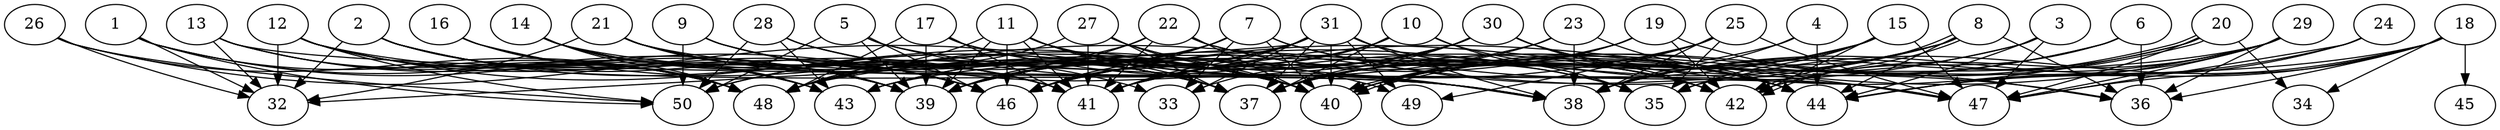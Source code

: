 // DAG automatically generated by daggen at Thu Oct  3 14:07:57 2019
// ./daggen --dot -n 50 --ccr 0.5 --fat 0.9 --regular 0.9 --density 0.5 --mindata 5242880 --maxdata 52428800 
digraph G {
  1 [size="30398464", alpha="0.20", expect_size="15199232"] 
  1 -> 32 [size ="15199232"]
  1 -> 39 [size ="15199232"]
  1 -> 46 [size ="15199232"]
  1 -> 48 [size ="15199232"]
  1 -> 50 [size ="15199232"]
  2 [size="87154688", alpha="0.05", expect_size="43577344"] 
  2 -> 32 [size ="43577344"]
  2 -> 37 [size ="43577344"]
  2 -> 39 [size ="43577344"]
  2 -> 41 [size ="43577344"]
  2 -> 43 [size ="43577344"]
  2 -> 46 [size ="43577344"]
  2 -> 48 [size ="43577344"]
  3 [size="80093184", alpha="0.07", expect_size="40046592"] 
  3 -> 40 [size ="40046592"]
  3 -> 44 [size ="40046592"]
  3 -> 46 [size ="40046592"]
  3 -> 47 [size ="40046592"]
  4 [size="62486528", alpha="0.19", expect_size="31243264"] 
  4 -> 37 [size ="31243264"]
  4 -> 38 [size ="31243264"]
  4 -> 44 [size ="31243264"]
  5 [size="38791168", alpha="0.18", expect_size="19395584"] 
  5 -> 39 [size ="19395584"]
  5 -> 42 [size ="19395584"]
  5 -> 46 [size ="19395584"]
  5 -> 47 [size ="19395584"]
  5 -> 50 [size ="19395584"]
  6 [size="12627968", alpha="0.09", expect_size="6313984"] 
  6 -> 36 [size ="6313984"]
  6 -> 37 [size ="6313984"]
  6 -> 40 [size ="6313984"]
  6 -> 42 [size ="6313984"]
  7 [size="18169856", alpha="0.12", expect_size="9084928"] 
  7 -> 33 [size ="9084928"]
  7 -> 36 [size ="9084928"]
  7 -> 39 [size ="9084928"]
  7 -> 40 [size ="9084928"]
  7 -> 42 [size ="9084928"]
  7 -> 46 [size ="9084928"]
  7 -> 48 [size ="9084928"]
  8 [size="87306240", alpha="0.19", expect_size="43653120"] 
  8 -> 36 [size ="43653120"]
  8 -> 38 [size ="43653120"]
  8 -> 41 [size ="43653120"]
  8 -> 42 [size ="43653120"]
  8 -> 42 [size ="43653120"]
  8 -> 44 [size ="43653120"]
  8 -> 48 [size ="43653120"]
  9 [size="47798272", alpha="0.18", expect_size="23899136"] 
  9 -> 37 [size ="23899136"]
  9 -> 40 [size ="23899136"]
  9 -> 41 [size ="23899136"]
  9 -> 50 [size ="23899136"]
  10 [size="19415040", alpha="0.03", expect_size="9707520"] 
  10 -> 35 [size ="9707520"]
  10 -> 37 [size ="9707520"]
  10 -> 41 [size ="9707520"]
  10 -> 43 [size ="9707520"]
  10 -> 44 [size ="9707520"]
  10 -> 46 [size ="9707520"]
  11 [size="94562304", alpha="0.07", expect_size="47281152"] 
  11 -> 35 [size ="47281152"]
  11 -> 37 [size ="47281152"]
  11 -> 38 [size ="47281152"]
  11 -> 39 [size ="47281152"]
  11 -> 40 [size ="47281152"]
  11 -> 41 [size ="47281152"]
  11 -> 46 [size ="47281152"]
  11 -> 48 [size ="47281152"]
  12 [size="94449664", alpha="0.05", expect_size="47224832"] 
  12 -> 32 [size ="47224832"]
  12 -> 38 [size ="47224832"]
  12 -> 40 [size ="47224832"]
  12 -> 43 [size ="47224832"]
  12 -> 46 [size ="47224832"]
  12 -> 48 [size ="47224832"]
  12 -> 50 [size ="47224832"]
  13 [size="25460736", alpha="0.05", expect_size="12730368"] 
  13 -> 32 [size ="12730368"]
  13 -> 39 [size ="12730368"]
  13 -> 43 [size ="12730368"]
  13 -> 47 [size ="12730368"]
  13 -> 48 [size ="12730368"]
  14 [size="56866816", alpha="0.18", expect_size="28433408"] 
  14 -> 33 [size ="28433408"]
  14 -> 38 [size ="28433408"]
  14 -> 39 [size ="28433408"]
  14 -> 41 [size ="28433408"]
  14 -> 43 [size ="28433408"]
  14 -> 48 [size ="28433408"]
  15 [size="51920896", alpha="0.05", expect_size="25960448"] 
  15 -> 35 [size ="25960448"]
  15 -> 37 [size ="25960448"]
  15 -> 38 [size ="25960448"]
  15 -> 39 [size ="25960448"]
  15 -> 42 [size ="25960448"]
  15 -> 47 [size ="25960448"]
  16 [size="40232960", alpha="0.04", expect_size="20116480"] 
  16 -> 39 [size ="20116480"]
  16 -> 40 [size ="20116480"]
  16 -> 48 [size ="20116480"]
  17 [size="82001920", alpha="0.11", expect_size="41000960"] 
  17 -> 39 [size ="41000960"]
  17 -> 40 [size ="41000960"]
  17 -> 41 [size ="41000960"]
  17 -> 44 [size ="41000960"]
  17 -> 48 [size ="41000960"]
  18 [size="43081728", alpha="0.08", expect_size="21540864"] 
  18 -> 34 [size ="21540864"]
  18 -> 35 [size ="21540864"]
  18 -> 36 [size ="21540864"]
  18 -> 44 [size ="21540864"]
  18 -> 45 [size ="21540864"]
  18 -> 47 [size ="21540864"]
  18 -> 48 [size ="21540864"]
  19 [size="36816896", alpha="0.20", expect_size="18408448"] 
  19 -> 36 [size ="18408448"]
  19 -> 37 [size ="18408448"]
  19 -> 39 [size ="18408448"]
  19 -> 40 [size ="18408448"]
  19 -> 42 [size ="18408448"]
  20 [size="27392000", alpha="0.16", expect_size="13696000"] 
  20 -> 34 [size ="13696000"]
  20 -> 38 [size ="13696000"]
  20 -> 40 [size ="13696000"]
  20 -> 40 [size ="13696000"]
  20 -> 46 [size ="13696000"]
  20 -> 47 [size ="13696000"]
  21 [size="43044864", alpha="0.16", expect_size="21522432"] 
  21 -> 32 [size ="21522432"]
  21 -> 37 [size ="21522432"]
  21 -> 38 [size ="21522432"]
  21 -> 39 [size ="21522432"]
  21 -> 40 [size ="21522432"]
  21 -> 41 [size ="21522432"]
  21 -> 46 [size ="21522432"]
  22 [size="76142592", alpha="0.13", expect_size="38071296"] 
  22 -> 35 [size ="38071296"]
  22 -> 39 [size ="38071296"]
  22 -> 40 [size ="38071296"]
  22 -> 41 [size ="38071296"]
  22 -> 44 [size ="38071296"]
  22 -> 48 [size ="38071296"]
  23 [size="101517312", alpha="0.04", expect_size="50758656"] 
  23 -> 37 [size ="50758656"]
  23 -> 38 [size ="50758656"]
  23 -> 44 [size ="50758656"]
  23 -> 50 [size ="50758656"]
  24 [size="31719424", alpha="0.06", expect_size="15859712"] 
  24 -> 38 [size ="15859712"]
  24 -> 44 [size ="15859712"]
  24 -> 47 [size ="15859712"]
  25 [size="21377024", alpha="0.14", expect_size="10688512"] 
  25 -> 35 [size ="10688512"]
  25 -> 38 [size ="10688512"]
  25 -> 40 [size ="10688512"]
  25 -> 47 [size ="10688512"]
  25 -> 48 [size ="10688512"]
  25 -> 49 [size ="10688512"]
  26 [size="43917312", alpha="0.03", expect_size="21958656"] 
  26 -> 32 [size ="21958656"]
  26 -> 37 [size ="21958656"]
  26 -> 48 [size ="21958656"]
  26 -> 50 [size ="21958656"]
  27 [size="61913088", alpha="0.14", expect_size="30956544"] 
  27 -> 37 [size ="30956544"]
  27 -> 38 [size ="30956544"]
  27 -> 40 [size ="30956544"]
  27 -> 41 [size ="30956544"]
  27 -> 48 [size ="30956544"]
  28 [size="19927040", alpha="0.00", expect_size="9963520"] 
  28 -> 37 [size ="9963520"]
  28 -> 38 [size ="9963520"]
  28 -> 43 [size ="9963520"]
  28 -> 49 [size ="9963520"]
  28 -> 50 [size ="9963520"]
  29 [size="57808896", alpha="0.15", expect_size="28904448"] 
  29 -> 36 [size ="28904448"]
  29 -> 38 [size ="28904448"]
  29 -> 41 [size ="28904448"]
  29 -> 42 [size ="28904448"]
  29 -> 43 [size ="28904448"]
  29 -> 44 [size ="28904448"]
  29 -> 47 [size ="28904448"]
  30 [size="56985600", alpha="0.11", expect_size="28492800"] 
  30 -> 33 [size ="28492800"]
  30 -> 37 [size ="28492800"]
  30 -> 39 [size ="28492800"]
  30 -> 41 [size ="28492800"]
  30 -> 42 [size ="28492800"]
  30 -> 43 [size ="28492800"]
  30 -> 44 [size ="28492800"]
  30 -> 47 [size ="28492800"]
  31 [size="37472256", alpha="0.05", expect_size="18736128"] 
  31 -> 32 [size ="18736128"]
  31 -> 33 [size ="18736128"]
  31 -> 37 [size ="18736128"]
  31 -> 38 [size ="18736128"]
  31 -> 40 [size ="18736128"]
  31 -> 41 [size ="18736128"]
  31 -> 42 [size ="18736128"]
  31 -> 44 [size ="18736128"]
  31 -> 46 [size ="18736128"]
  31 -> 49 [size ="18736128"]
  31 -> 50 [size ="18736128"]
  32 [size="19183616", alpha="0.18", expect_size="9591808"] 
  33 [size="78788608", alpha="0.13", expect_size="39394304"] 
  34 [size="97155072", alpha="0.18", expect_size="48577536"] 
  35 [size="31907840", alpha="0.12", expect_size="15953920"] 
  36 [size="100100096", alpha="0.12", expect_size="50050048"] 
  37 [size="20758528", alpha="0.07", expect_size="10379264"] 
  38 [size="84682752", alpha="0.09", expect_size="42341376"] 
  39 [size="85579776", alpha="0.17", expect_size="42789888"] 
  40 [size="60766208", alpha="0.08", expect_size="30383104"] 
  41 [size="19167232", alpha="0.07", expect_size="9583616"] 
  42 [size="44865536", alpha="0.19", expect_size="22432768"] 
  43 [size="33079296", alpha="0.10", expect_size="16539648"] 
  44 [size="93159424", alpha="0.06", expect_size="46579712"] 
  45 [size="82743296", alpha="0.05", expect_size="41371648"] 
  46 [size="43264000", alpha="0.10", expect_size="21632000"] 
  47 [size="98844672", alpha="0.06", expect_size="49422336"] 
  48 [size="37885952", alpha="0.05", expect_size="18942976"] 
  49 [size="81729536", alpha="0.13", expect_size="40864768"] 
  50 [size="67962880", alpha="0.11", expect_size="33981440"] 
}
